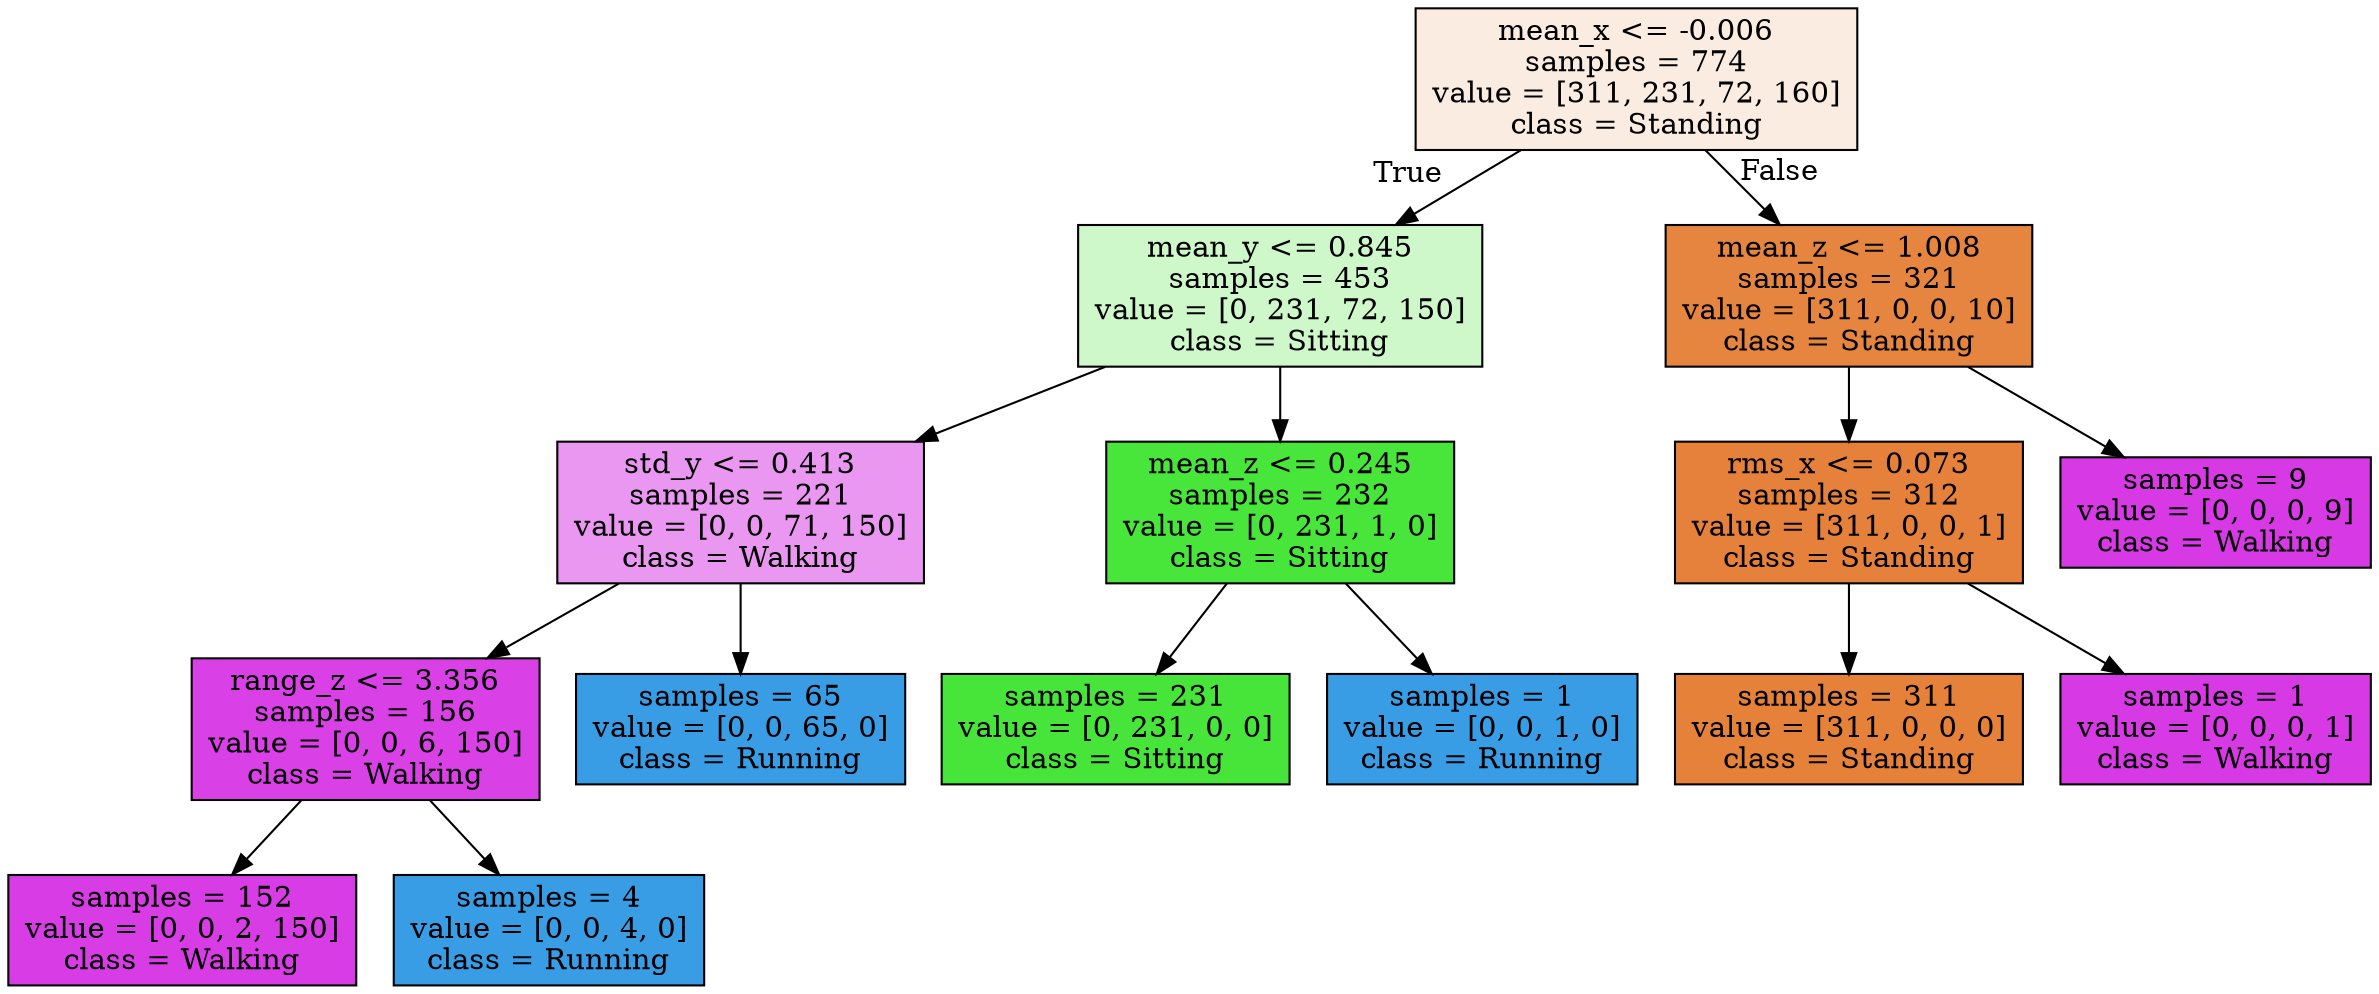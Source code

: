 digraph Tree {
node [shape=box, style="filled", color="black"] ;
0 [label="mean_x <= -0.006\nsamples = 774\nvalue = [311, 231, 72, 160]\nclass = Standing", fillcolor="#fbece2"] ;
1 [label="mean_y <= 0.845\nsamples = 453\nvalue = [0, 231, 72, 150]\nclass = Sitting", fillcolor="#cef8ca"] ;
0 -> 1 [labeldistance=2.5, labelangle=45, headlabel="True"] ;
2 [label="std_y <= 0.413\nsamples = 221\nvalue = [0, 0, 71, 150]\nclass = Walking", fillcolor="#ea97f1"] ;
1 -> 2 ;
3 [label="range_z <= 3.356\nsamples = 156\nvalue = [0, 0, 6, 150]\nclass = Walking", fillcolor="#d941e6"] ;
2 -> 3 ;
4 [label="samples = 152\nvalue = [0, 0, 2, 150]\nclass = Walking", fillcolor="#d83ce5"] ;
3 -> 4 ;
5 [label="samples = 4\nvalue = [0, 0, 4, 0]\nclass = Running", fillcolor="#399de5"] ;
3 -> 5 ;
6 [label="samples = 65\nvalue = [0, 0, 65, 0]\nclass = Running", fillcolor="#399de5"] ;
2 -> 6 ;
7 [label="mean_z <= 0.245\nsamples = 232\nvalue = [0, 231, 1, 0]\nclass = Sitting", fillcolor="#48e53a"] ;
1 -> 7 ;
8 [label="samples = 231\nvalue = [0, 231, 0, 0]\nclass = Sitting", fillcolor="#47e539"] ;
7 -> 8 ;
9 [label="samples = 1\nvalue = [0, 0, 1, 0]\nclass = Running", fillcolor="#399de5"] ;
7 -> 9 ;
10 [label="mean_z <= 1.008\nsamples = 321\nvalue = [311, 0, 0, 10]\nclass = Standing", fillcolor="#e6853f"] ;
0 -> 10 [labeldistance=2.5, labelangle=-45, headlabel="False"] ;
11 [label="rms_x <= 0.073\nsamples = 312\nvalue = [311, 0, 0, 1]\nclass = Standing", fillcolor="#e5813a"] ;
10 -> 11 ;
12 [label="samples = 311\nvalue = [311, 0, 0, 0]\nclass = Standing", fillcolor="#e58139"] ;
11 -> 12 ;
13 [label="samples = 1\nvalue = [0, 0, 0, 1]\nclass = Walking", fillcolor="#d739e5"] ;
11 -> 13 ;
14 [label="samples = 9\nvalue = [0, 0, 0, 9]\nclass = Walking", fillcolor="#d739e5"] ;
10 -> 14 ;
}
